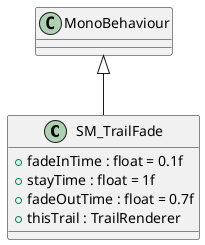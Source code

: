 @startuml
class SM_TrailFade {
    + fadeInTime : float = 0.1f
    + stayTime : float = 1f
    + fadeOutTime : float = 0.7f
    + thisTrail : TrailRenderer
}
MonoBehaviour <|-- SM_TrailFade
@enduml
